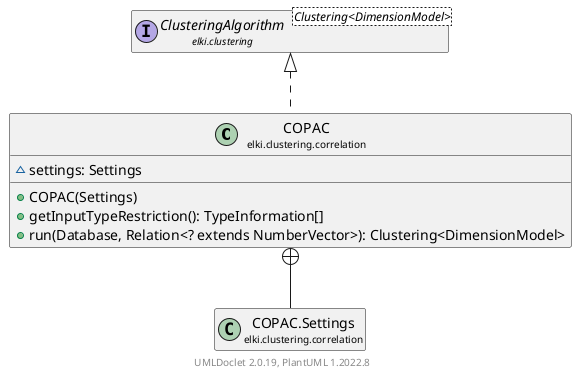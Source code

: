 @startuml
    remove .*\.(Instance|Par|Parameterizer|Factory)$
    set namespaceSeparator none
    hide empty fields
    hide empty methods

    class "<size:14>COPAC\n<size:10>elki.clustering.correlation" as elki.clustering.correlation.COPAC [[COPAC.html]] {
        ~settings: Settings
        +COPAC(Settings)
        +getInputTypeRestriction(): TypeInformation[]
        +run(Database, Relation<? extends NumberVector>): Clustering<DimensionModel>
    }

    interface "<size:14>ClusteringAlgorithm\n<size:10>elki.clustering" as elki.clustering.ClusteringAlgorithm<Clustering<DimensionModel>> [[../ClusteringAlgorithm.html]]
    class "<size:14>COPAC.Settings\n<size:10>elki.clustering.correlation" as elki.clustering.correlation.COPAC.Settings [[COPAC.Settings.html]]
    class "<size:14>COPAC.Par\n<size:10>elki.clustering.correlation" as elki.clustering.correlation.COPAC.Par [[COPAC.Par.html]]

    elki.clustering.ClusteringAlgorithm <|.. elki.clustering.correlation.COPAC
    elki.clustering.correlation.COPAC +-- elki.clustering.correlation.COPAC.Settings
    elki.clustering.correlation.COPAC +-- elki.clustering.correlation.COPAC.Par

    center footer UMLDoclet 2.0.19, PlantUML 1.2022.8
@enduml

